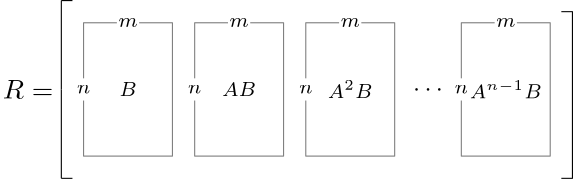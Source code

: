 <?xml version="1.0"?>
<!DOCTYPE ipe SYSTEM "ipe.dtd">
<ipe version="70218" creator="Ipe 7.2.28">
<info created="D:20241027101346" modified="D:20241027101417"/>
<ipestyle name="basic">
<symbol name="arrow/arc(spx)">
<path stroke="sym-stroke" fill="sym-stroke" pen="sym-pen">
0 0 m
-1 0.333 l
-1 -0.333 l
h
</path>
</symbol>
<symbol name="arrow/farc(spx)">
<path stroke="sym-stroke" fill="white" pen="sym-pen">
0 0 m
-1 0.333 l
-1 -0.333 l
h
</path>
</symbol>
<symbol name="arrow/ptarc(spx)">
<path stroke="sym-stroke" fill="sym-stroke" pen="sym-pen">
0 0 m
-1 0.333 l
-0.8 0 l
-1 -0.333 l
h
</path>
</symbol>
<symbol name="arrow/fptarc(spx)">
<path stroke="sym-stroke" fill="white" pen="sym-pen">
0 0 m
-1 0.333 l
-0.8 0 l
-1 -0.333 l
h
</path>
</symbol>
<symbol name="mark/circle(sx)" transformations="translations">
<path fill="sym-stroke">
0.6 0 0 0.6 0 0 e
0.4 0 0 0.4 0 0 e
</path>
</symbol>
<symbol name="mark/disk(sx)" transformations="translations">
<path fill="sym-stroke">
0.6 0 0 0.6 0 0 e
</path>
</symbol>
<symbol name="mark/fdisk(sfx)" transformations="translations">
<group>
<path fill="sym-fill">
0.5 0 0 0.5 0 0 e
</path>
<path fill="sym-stroke" fillrule="eofill">
0.6 0 0 0.6 0 0 e
0.4 0 0 0.4 0 0 e
</path>
</group>
</symbol>
<symbol name="mark/box(sx)" transformations="translations">
<path fill="sym-stroke" fillrule="eofill">
-0.6 -0.6 m
0.6 -0.6 l
0.6 0.6 l
-0.6 0.6 l
h
-0.4 -0.4 m
0.4 -0.4 l
0.4 0.4 l
-0.4 0.4 l
h
</path>
</symbol>
<symbol name="mark/square(sx)" transformations="translations">
<path fill="sym-stroke">
-0.6 -0.6 m
0.6 -0.6 l
0.6 0.6 l
-0.6 0.6 l
h
</path>
</symbol>
<symbol name="mark/fsquare(sfx)" transformations="translations">
<group>
<path fill="sym-fill">
-0.5 -0.5 m
0.5 -0.5 l
0.5 0.5 l
-0.5 0.5 l
h
</path>
<path fill="sym-stroke" fillrule="eofill">
-0.6 -0.6 m
0.6 -0.6 l
0.6 0.6 l
-0.6 0.6 l
h
-0.4 -0.4 m
0.4 -0.4 l
0.4 0.4 l
-0.4 0.4 l
h
</path>
</group>
</symbol>
<symbol name="mark/cross(sx)" transformations="translations">
<group>
<path fill="sym-stroke">
-0.43 -0.57 m
0.57 0.43 l
0.43 0.57 l
-0.57 -0.43 l
h
</path>
<path fill="sym-stroke">
-0.43 0.57 m
0.57 -0.43 l
0.43 -0.57 l
-0.57 0.43 l
h
</path>
</group>
</symbol>
<symbol name="arrow/fnormal(spx)">
<path stroke="sym-stroke" fill="white" pen="sym-pen">
0 0 m
-1 0.333 l
-1 -0.333 l
h
</path>
</symbol>
<symbol name="arrow/pointed(spx)">
<path stroke="sym-stroke" fill="sym-stroke" pen="sym-pen">
0 0 m
-1 0.333 l
-0.8 0 l
-1 -0.333 l
h
</path>
</symbol>
<symbol name="arrow/fpointed(spx)">
<path stroke="sym-stroke" fill="white" pen="sym-pen">
0 0 m
-1 0.333 l
-0.8 0 l
-1 -0.333 l
h
</path>
</symbol>
<symbol name="arrow/linear(spx)">
<path stroke="sym-stroke" pen="sym-pen">
-1 0.333 m
0 0 l
-1 -0.333 l
</path>
</symbol>
<symbol name="arrow/fdouble(spx)">
<path stroke="sym-stroke" fill="white" pen="sym-pen">
0 0 m
-1 0.333 l
-1 -0.333 l
h
-1 0 m
-2 0.333 l
-2 -0.333 l
h
</path>
</symbol>
<symbol name="arrow/double(spx)">
<path stroke="sym-stroke" fill="sym-stroke" pen="sym-pen">
0 0 m
-1 0.333 l
-1 -0.333 l
h
-1 0 m
-2 0.333 l
-2 -0.333 l
h
</path>
</symbol>
<symbol name="arrow/mid-normal(spx)">
<path stroke="sym-stroke" fill="sym-stroke" pen="sym-pen">
0.5 0 m
-0.5 0.333 l
-0.5 -0.333 l
h
</path>
</symbol>
<symbol name="arrow/mid-fnormal(spx)">
<path stroke="sym-stroke" fill="white" pen="sym-pen">
0.5 0 m
-0.5 0.333 l
-0.5 -0.333 l
h
</path>
</symbol>
<symbol name="arrow/mid-pointed(spx)">
<path stroke="sym-stroke" fill="sym-stroke" pen="sym-pen">
0.5 0 m
-0.5 0.333 l
-0.3 0 l
-0.5 -0.333 l
h
</path>
</symbol>
<symbol name="arrow/mid-fpointed(spx)">
<path stroke="sym-stroke" fill="white" pen="sym-pen">
0.5 0 m
-0.5 0.333 l
-0.3 0 l
-0.5 -0.333 l
h
</path>
</symbol>
<symbol name="arrow/mid-double(spx)">
<path stroke="sym-stroke" fill="sym-stroke" pen="sym-pen">
1 0 m
0 0.333 l
0 -0.333 l
h
0 0 m
-1 0.333 l
-1 -0.333 l
h
</path>
</symbol>
<symbol name="arrow/mid-fdouble(spx)">
<path stroke="sym-stroke" fill="white" pen="sym-pen">
1 0 m
0 0.333 l
0 -0.333 l
h
0 0 m
-1 0.333 l
-1 -0.333 l
h
</path>
</symbol>
<anglesize name="22.5 deg" value="22.5"/>
<anglesize name="30 deg" value="30"/>
<anglesize name="45 deg" value="45"/>
<anglesize name="60 deg" value="60"/>
<anglesize name="90 deg" value="90"/>
<arrowsize name="large" value="10"/>
<arrowsize name="small" value="5"/>
<arrowsize name="tiny" value="3"/>
<color name="blue" value="0 0 1"/>
<color name="brown" value="0.647 0.165 0.165"/>
<color name="darkblue" value="0 0 0.545"/>
<color name="darkcyan" value="0 0.545 0.545"/>
<color name="darkgray" value="0.663"/>
<color name="darkgreen" value="0 0.392 0"/>
<color name="darkmagenta" value="0.545 0 0.545"/>
<color name="darkorange" value="1 0.549 0"/>
<color name="darkred" value="0.545 0 0"/>
<color name="gold" value="1 0.843 0"/>
<color name="gray" value="0.745"/>
<color name="green" value="0 1 0"/>
<color name="lightblue" value="0.678 0.847 0.902"/>
<color name="lightcyan" value="0.878 1 1"/>
<color name="lightgray" value="0.827"/>
<color name="lightgreen" value="0.565 0.933 0.565"/>
<color name="lightyellow" value="1 1 0.878"/>
<color name="navy" value="0 0 0.502"/>
<color name="orange" value="1 0.647 0"/>
<color name="pink" value="1 0.753 0.796"/>
<color name="purple" value="0.627 0.125 0.941"/>
<color name="red" value="1 0 0"/>
<color name="seagreen" value="0.18 0.545 0.341"/>
<color name="turquoise" value="0.251 0.878 0.816"/>
<color name="violet" value="0.933 0.51 0.933"/>
<color name="yellow" value="1 1 0"/>
<dashstyle name="dash dot dotted" value="[4 2 1 2 1 2] 0"/>
<dashstyle name="dash dotted" value="[4 2 1 2] 0"/>
<dashstyle name="dashed" value="[4] 0"/>
<dashstyle name="dotted" value="[1 3] 0"/>
<gridsize name="10 pts (~3.5 mm)" value="10"/>
<gridsize name="14 pts (~5 mm)" value="14"/>
<gridsize name="16 pts (~6 mm)" value="16"/>
<gridsize name="20 pts (~7 mm)" value="20"/>
<gridsize name="28 pts (~10 mm)" value="28"/>
<gridsize name="32 pts (~12 mm)" value="32"/>
<gridsize name="4 pts" value="4"/>
<gridsize name="56 pts (~20 mm)" value="56"/>
<gridsize name="8 pts (~3 mm)" value="8"/>
<opacity name="10%" value="0.1"/>
<opacity name="30%" value="0.3"/>
<opacity name="50%" value="0.5"/>
<opacity name="75%" value="0.75"/>
<pen name="fat" value="1.2"/>
<pen name="heavier" value="0.8"/>
<pen name="ultrafat" value="2"/>
<symbolsize name="large" value="5"/>
<symbolsize name="small" value="2"/>
<symbolsize name="tiny" value="1.1"/>
<textsize name="Huge" value="\Huge"/>
<textsize name="LARGE" value="\LARGE"/>
<textsize name="Large" value="\Large"/>
<textsize name="footnote" value="\footnotesize"/>
<textsize name="huge" value="\huge"/>
<textsize name="large" value="\large"/>
<textsize name="script" value="\scriptsize"/>
<textsize name="small" value="\small"/>
<textsize name="tiny" value="\tiny"/>
<textstyle name="center" begin="\begin{center}" end="\end{center}"/>
<textstyle name="item" begin="\begin{itemize}\item{}" end="\end{itemize}"/>
<textstyle name="itemize" begin="\begin{itemize}" end="\end{itemize}"/>
<tiling name="falling" angle="-60" step="4" width="1"/>
<tiling name="rising" angle="30" step="4" width="1"/>
</ipestyle>
<page>
<layer name="alpha"/>
<view layers="alpha" active="alpha"/>
<text layer="alpha" matrix="1 0 0 1 8 -4" transformations="translations" pos="196 700" stroke="black" type="label" width="18.158" height="6.808" depth="0" halign="center" valign="center" style="math">R = </text>
<path stroke="black">
216 696 m
216 728 l
</path>
<path matrix="1 0 0 1 0 -32" stroke="black">
216 696 m
216 728 l
</path>
<path stroke="black">
216 664 m
220 664 l
</path>
<path stroke="black">
216 728 m
220 728 l
</path>
<text matrix="1 0 0 1 28 -4" transformations="translations" pos="196 700" stroke="black" type="label" width="4.925" height="3.003" depth="0" halign="center" valign="center" size="script" style="math">n</text>
<text matrix="1 0 0 1 44 20" transformations="translations" pos="196 700" stroke="black" type="label" width="7.07" height="3.003" depth="0" halign="center" valign="center" size="script" style="math">m</text>
<path stroke="0.502">
224 700 m
224 720 l
236 720 l
</path>
<path stroke="0.502">
244 720 m
256 720 l
256 672 l
224 672 l
224 692 l
</path>
<text matrix="1 0 0 1 44 -4" transformations="translations" pos="196 700" stroke="black" type="label" width="6.359" height="4.765" depth="0" halign="center" valign="center" size="script" style="math">B</text>
<text matrix="1 0 0 1 68 -4" transformations="translations" pos="196 700" stroke="black" type="label" width="4.925" height="3.003" depth="0" halign="center" valign="center" size="script" style="math">n</text>
<text matrix="1 0 0 1 84 20" transformations="translations" pos="196 700" stroke="black" type="label" width="7.07" height="3.003" depth="0" halign="center" valign="center" size="script" style="math">m</text>
<path matrix="1 0 0 1 40 0" stroke="0.502">
224 700 m
224 720 l
236 720 l
</path>
<path matrix="1 0 0 1 40 0" stroke="0.502">
244 720 m
256 720 l
256 672 l
224 672 l
224 692 l
</path>
<text matrix="1 0 0 1 84 -4" transformations="translations" pos="196 700" stroke="black" type="label" width="12.351" height="4.765" depth="0" halign="center" valign="center" size="script" style="math">AB</text>
<text matrix="1 0 0 1 108 -4" transformations="translations" pos="196 700" stroke="black" type="label" width="4.925" height="3.003" depth="0" halign="center" valign="center" size="script" style="math">n</text>
<text matrix="1 0 0 1 124 20" transformations="translations" pos="196 700" stroke="black" type="label" width="7.07" height="3.003" depth="0" halign="center" valign="center" size="script" style="math">m</text>
<path matrix="1 0 0 1 80 0" stroke="0.502">
224 700 m
224 720 l
236 720 l
</path>
<path matrix="1 0 0 1 80 0" stroke="0.502">
244 720 m
256 720 l
256 672 l
224 672 l
224 692 l
</path>
<text matrix="1 0 0 1 124 -4" transformations="translations" pos="196 700" stroke="black" type="label" width="16.239" height="6.217" depth="0" halign="center" valign="center" size="script" style="math">A^2B</text>
<text matrix="1 0 0 1 152 -4" transformations="translations" pos="196 700" stroke="black" type="label" width="10.751" height="0.969" depth="0" halign="center" valign="center" size="small" style="math">\dots</text>
<text matrix="1 0 0 1 164 -4" transformations="translations" pos="196 700" stroke="black" type="label" width="4.925" height="3.003" depth="0" halign="center" valign="center" size="script" style="math">n</text>
<text matrix="1 0 0 1 180 20" transformations="translations" pos="196 700" stroke="black" type="label" width="7.07" height="3.003" depth="0" halign="center" valign="center" size="script" style="math">m</text>
<path matrix="1 0 0 1 136 0" stroke="0.502">
224 700 m
224 720 l
236 720 l
</path>
<path matrix="1 0 0 1 136 0" stroke="0.502">
244 720 m
256 720 l
256 672 l
224 672 l
224 692 l
</path>
<text matrix="1 0 0 1 180 -4" transformations="translations" pos="196 700" stroke="black" type="label" width="26.023" height="6.327" depth="0" halign="center" valign="center" size="script" style="math">A^{n-1}B</text>
<path stroke="0">
396 664 m
400 664 l
400 724 l
396 724 l
</path>
</page>
</ipe>
